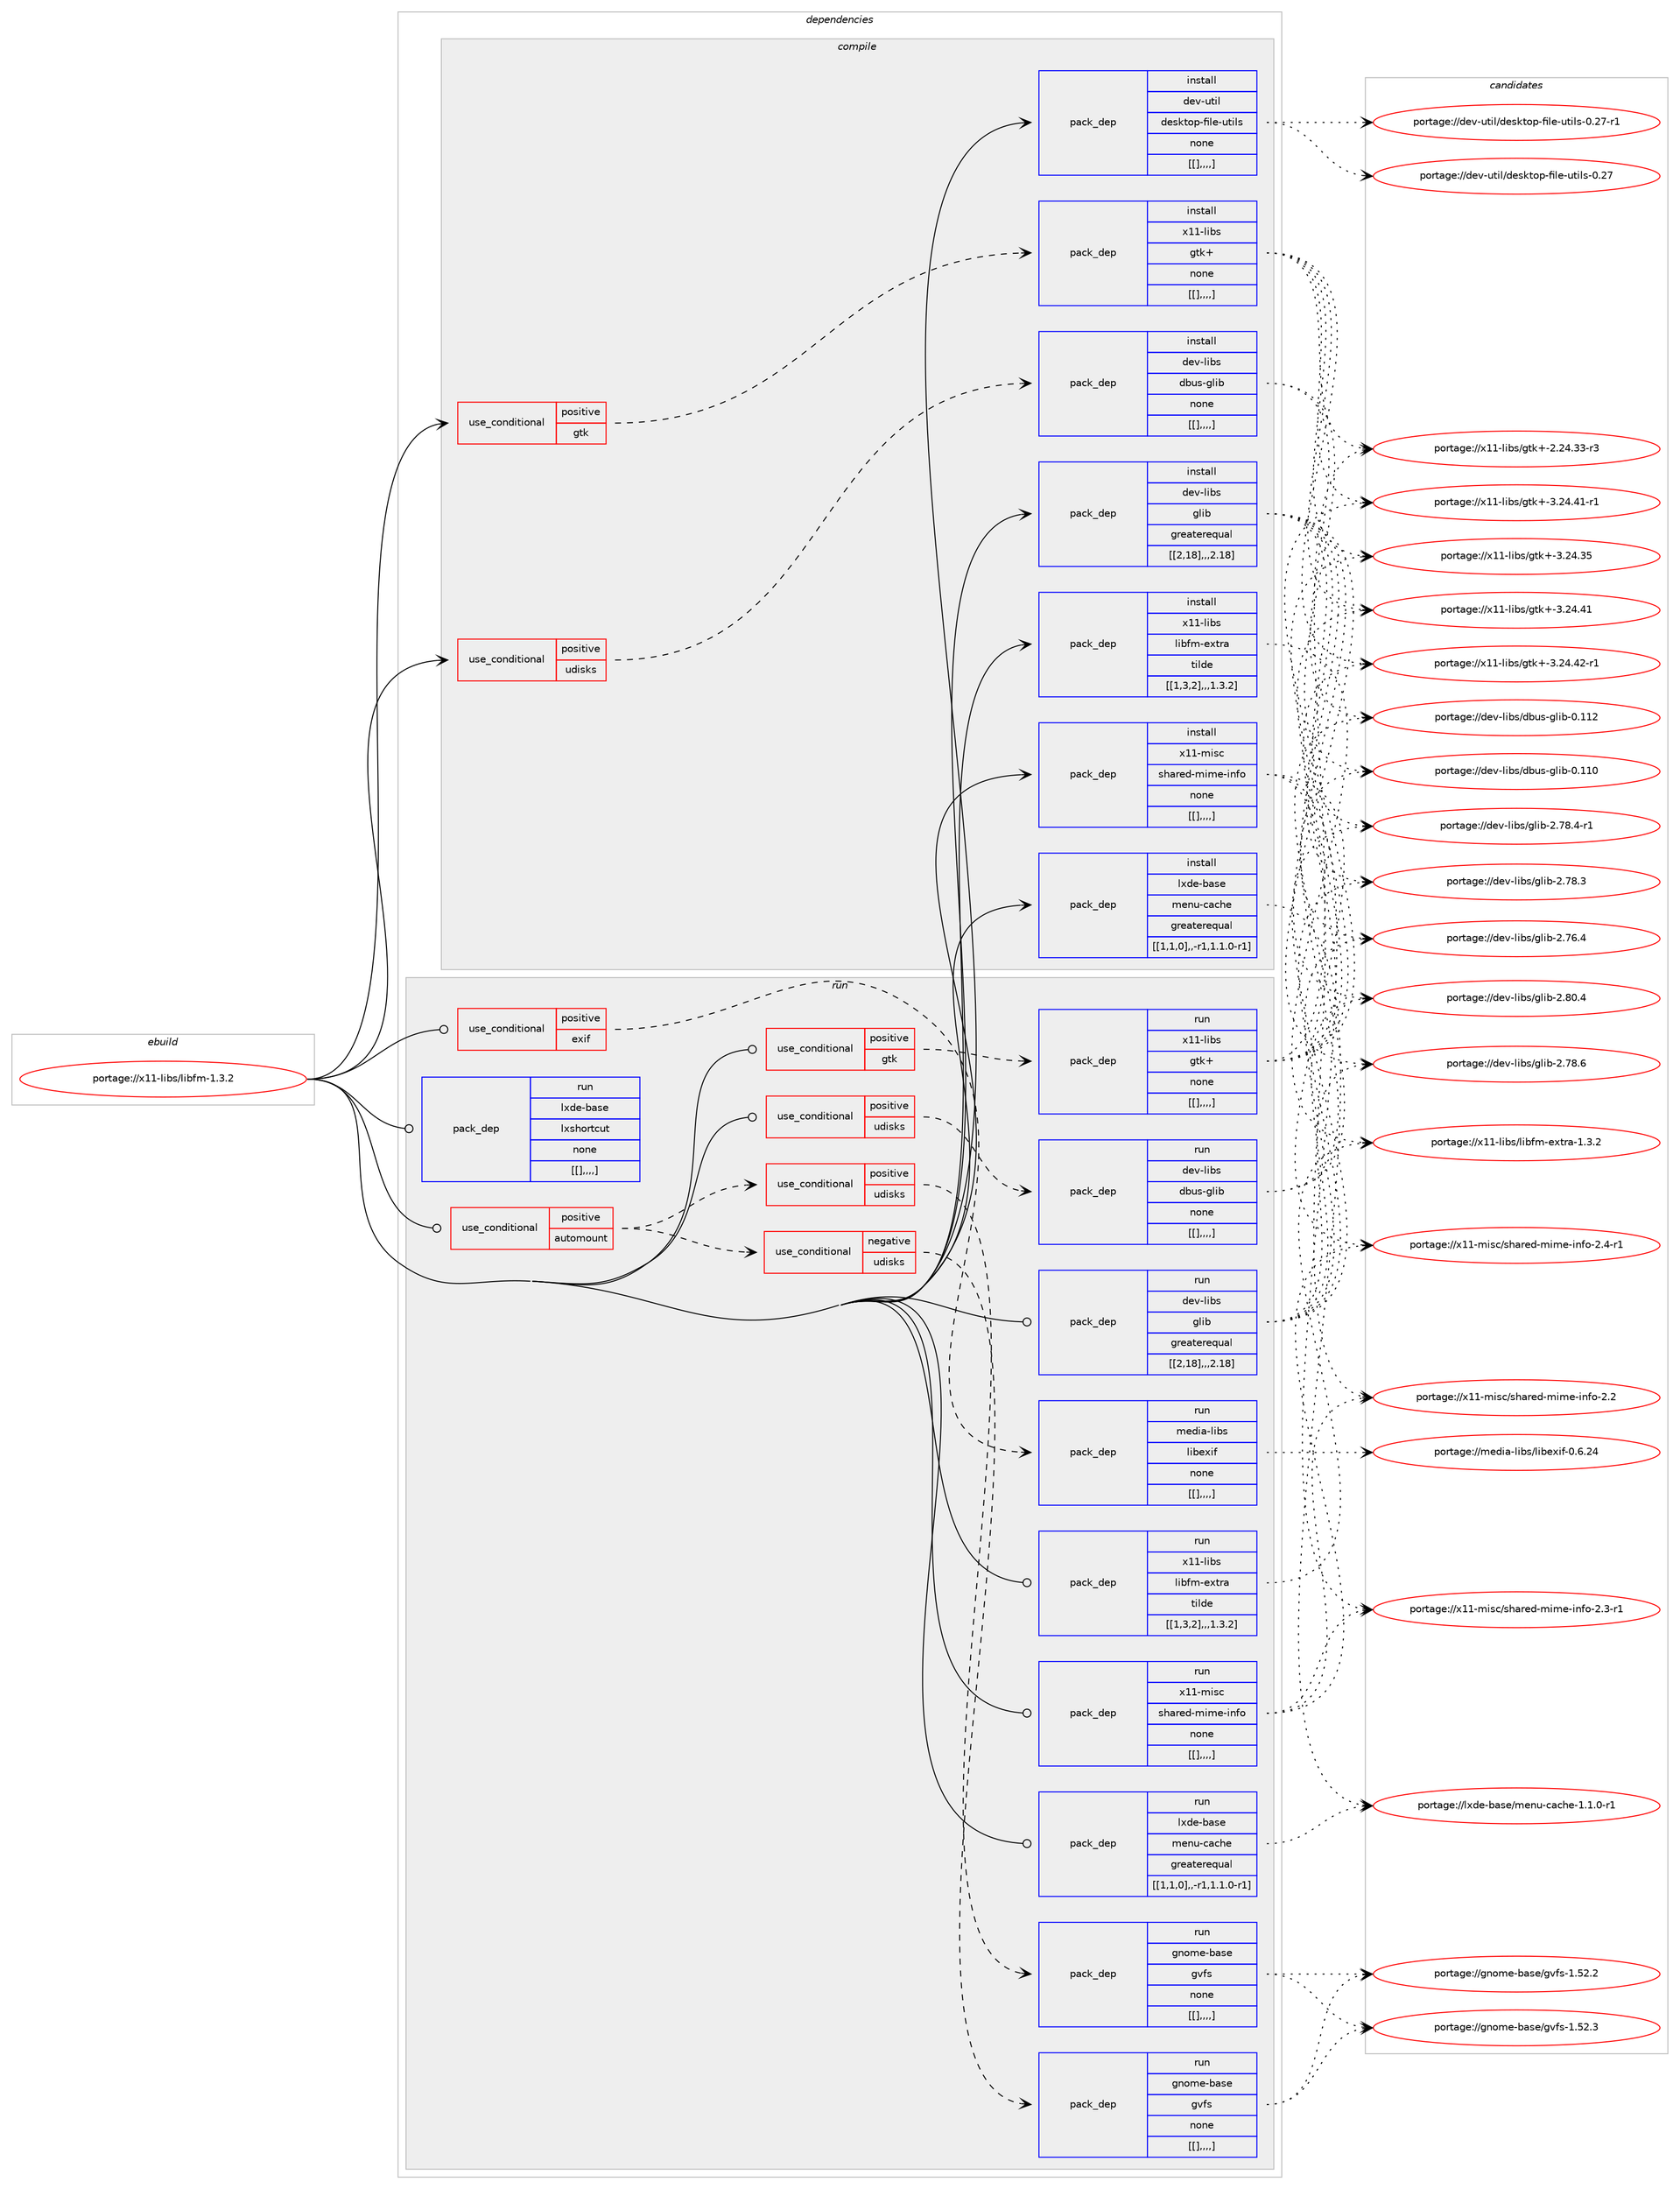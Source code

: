 digraph prolog {

# *************
# Graph options
# *************

newrank=true;
concentrate=true;
compound=true;
graph [rankdir=LR,fontname=Helvetica,fontsize=10,ranksep=1.5];#, ranksep=2.5, nodesep=0.2];
edge  [arrowhead=vee];
node  [fontname=Helvetica,fontsize=10];

# **********
# The ebuild
# **********

subgraph cluster_leftcol {
color=gray;
label=<<i>ebuild</i>>;
id [label="portage://x11-libs/libfm-1.3.2", color=red, width=4, href="../x11-libs/libfm-1.3.2.svg"];
}

# ****************
# The dependencies
# ****************

subgraph cluster_midcol {
color=gray;
label=<<i>dependencies</i>>;
subgraph cluster_compile {
fillcolor="#eeeeee";
style=filled;
label=<<i>compile</i>>;
subgraph cond126838 {
dependency477235 [label=<<TABLE BORDER="0" CELLBORDER="1" CELLSPACING="0" CELLPADDING="4"><TR><TD ROWSPAN="3" CELLPADDING="10">use_conditional</TD></TR><TR><TD>positive</TD></TR><TR><TD>gtk</TD></TR></TABLE>>, shape=none, color=red];
subgraph pack346889 {
dependency477236 [label=<<TABLE BORDER="0" CELLBORDER="1" CELLSPACING="0" CELLPADDING="4" WIDTH="220"><TR><TD ROWSPAN="6" CELLPADDING="30">pack_dep</TD></TR><TR><TD WIDTH="110">install</TD></TR><TR><TD>x11-libs</TD></TR><TR><TD>gtk+</TD></TR><TR><TD>none</TD></TR><TR><TD>[[],,,,]</TD></TR></TABLE>>, shape=none, color=blue];
}
dependency477235:e -> dependency477236:w [weight=20,style="dashed",arrowhead="vee"];
}
id:e -> dependency477235:w [weight=20,style="solid",arrowhead="vee"];
subgraph cond126839 {
dependency477237 [label=<<TABLE BORDER="0" CELLBORDER="1" CELLSPACING="0" CELLPADDING="4"><TR><TD ROWSPAN="3" CELLPADDING="10">use_conditional</TD></TR><TR><TD>positive</TD></TR><TR><TD>udisks</TD></TR></TABLE>>, shape=none, color=red];
subgraph pack346890 {
dependency477238 [label=<<TABLE BORDER="0" CELLBORDER="1" CELLSPACING="0" CELLPADDING="4" WIDTH="220"><TR><TD ROWSPAN="6" CELLPADDING="30">pack_dep</TD></TR><TR><TD WIDTH="110">install</TD></TR><TR><TD>dev-libs</TD></TR><TR><TD>dbus-glib</TD></TR><TR><TD>none</TD></TR><TR><TD>[[],,,,]</TD></TR></TABLE>>, shape=none, color=blue];
}
dependency477237:e -> dependency477238:w [weight=20,style="dashed",arrowhead="vee"];
}
id:e -> dependency477237:w [weight=20,style="solid",arrowhead="vee"];
subgraph pack346891 {
dependency477239 [label=<<TABLE BORDER="0" CELLBORDER="1" CELLSPACING="0" CELLPADDING="4" WIDTH="220"><TR><TD ROWSPAN="6" CELLPADDING="30">pack_dep</TD></TR><TR><TD WIDTH="110">install</TD></TR><TR><TD>dev-libs</TD></TR><TR><TD>glib</TD></TR><TR><TD>greaterequal</TD></TR><TR><TD>[[2,18],,,2.18]</TD></TR></TABLE>>, shape=none, color=blue];
}
id:e -> dependency477239:w [weight=20,style="solid",arrowhead="vee"];
subgraph pack346892 {
dependency477240 [label=<<TABLE BORDER="0" CELLBORDER="1" CELLSPACING="0" CELLPADDING="4" WIDTH="220"><TR><TD ROWSPAN="6" CELLPADDING="30">pack_dep</TD></TR><TR><TD WIDTH="110">install</TD></TR><TR><TD>dev-util</TD></TR><TR><TD>desktop-file-utils</TD></TR><TR><TD>none</TD></TR><TR><TD>[[],,,,]</TD></TR></TABLE>>, shape=none, color=blue];
}
id:e -> dependency477240:w [weight=20,style="solid",arrowhead="vee"];
subgraph pack346893 {
dependency477241 [label=<<TABLE BORDER="0" CELLBORDER="1" CELLSPACING="0" CELLPADDING="4" WIDTH="220"><TR><TD ROWSPAN="6" CELLPADDING="30">pack_dep</TD></TR><TR><TD WIDTH="110">install</TD></TR><TR><TD>lxde-base</TD></TR><TR><TD>menu-cache</TD></TR><TR><TD>greaterequal</TD></TR><TR><TD>[[1,1,0],,-r1,1.1.0-r1]</TD></TR></TABLE>>, shape=none, color=blue];
}
id:e -> dependency477241:w [weight=20,style="solid",arrowhead="vee"];
subgraph pack346894 {
dependency477242 [label=<<TABLE BORDER="0" CELLBORDER="1" CELLSPACING="0" CELLPADDING="4" WIDTH="220"><TR><TD ROWSPAN="6" CELLPADDING="30">pack_dep</TD></TR><TR><TD WIDTH="110">install</TD></TR><TR><TD>x11-libs</TD></TR><TR><TD>libfm-extra</TD></TR><TR><TD>tilde</TD></TR><TR><TD>[[1,3,2],,,1.3.2]</TD></TR></TABLE>>, shape=none, color=blue];
}
id:e -> dependency477242:w [weight=20,style="solid",arrowhead="vee"];
subgraph pack346895 {
dependency477243 [label=<<TABLE BORDER="0" CELLBORDER="1" CELLSPACING="0" CELLPADDING="4" WIDTH="220"><TR><TD ROWSPAN="6" CELLPADDING="30">pack_dep</TD></TR><TR><TD WIDTH="110">install</TD></TR><TR><TD>x11-misc</TD></TR><TR><TD>shared-mime-info</TD></TR><TR><TD>none</TD></TR><TR><TD>[[],,,,]</TD></TR></TABLE>>, shape=none, color=blue];
}
id:e -> dependency477243:w [weight=20,style="solid",arrowhead="vee"];
}
subgraph cluster_compileandrun {
fillcolor="#eeeeee";
style=filled;
label=<<i>compile and run</i>>;
}
subgraph cluster_run {
fillcolor="#eeeeee";
style=filled;
label=<<i>run</i>>;
subgraph cond126840 {
dependency477244 [label=<<TABLE BORDER="0" CELLBORDER="1" CELLSPACING="0" CELLPADDING="4"><TR><TD ROWSPAN="3" CELLPADDING="10">use_conditional</TD></TR><TR><TD>positive</TD></TR><TR><TD>automount</TD></TR></TABLE>>, shape=none, color=red];
subgraph cond126841 {
dependency477245 [label=<<TABLE BORDER="0" CELLBORDER="1" CELLSPACING="0" CELLPADDING="4"><TR><TD ROWSPAN="3" CELLPADDING="10">use_conditional</TD></TR><TR><TD>positive</TD></TR><TR><TD>udisks</TD></TR></TABLE>>, shape=none, color=red];
subgraph pack346896 {
dependency477246 [label=<<TABLE BORDER="0" CELLBORDER="1" CELLSPACING="0" CELLPADDING="4" WIDTH="220"><TR><TD ROWSPAN="6" CELLPADDING="30">pack_dep</TD></TR><TR><TD WIDTH="110">run</TD></TR><TR><TD>gnome-base</TD></TR><TR><TD>gvfs</TD></TR><TR><TD>none</TD></TR><TR><TD>[[],,,,]</TD></TR></TABLE>>, shape=none, color=blue];
}
dependency477245:e -> dependency477246:w [weight=20,style="dashed",arrowhead="vee"];
}
dependency477244:e -> dependency477245:w [weight=20,style="dashed",arrowhead="vee"];
subgraph cond126842 {
dependency477247 [label=<<TABLE BORDER="0" CELLBORDER="1" CELLSPACING="0" CELLPADDING="4"><TR><TD ROWSPAN="3" CELLPADDING="10">use_conditional</TD></TR><TR><TD>negative</TD></TR><TR><TD>udisks</TD></TR></TABLE>>, shape=none, color=red];
subgraph pack346897 {
dependency477248 [label=<<TABLE BORDER="0" CELLBORDER="1" CELLSPACING="0" CELLPADDING="4" WIDTH="220"><TR><TD ROWSPAN="6" CELLPADDING="30">pack_dep</TD></TR><TR><TD WIDTH="110">run</TD></TR><TR><TD>gnome-base</TD></TR><TR><TD>gvfs</TD></TR><TR><TD>none</TD></TR><TR><TD>[[],,,,]</TD></TR></TABLE>>, shape=none, color=blue];
}
dependency477247:e -> dependency477248:w [weight=20,style="dashed",arrowhead="vee"];
}
dependency477244:e -> dependency477247:w [weight=20,style="dashed",arrowhead="vee"];
}
id:e -> dependency477244:w [weight=20,style="solid",arrowhead="odot"];
subgraph cond126843 {
dependency477249 [label=<<TABLE BORDER="0" CELLBORDER="1" CELLSPACING="0" CELLPADDING="4"><TR><TD ROWSPAN="3" CELLPADDING="10">use_conditional</TD></TR><TR><TD>positive</TD></TR><TR><TD>exif</TD></TR></TABLE>>, shape=none, color=red];
subgraph pack346898 {
dependency477250 [label=<<TABLE BORDER="0" CELLBORDER="1" CELLSPACING="0" CELLPADDING="4" WIDTH="220"><TR><TD ROWSPAN="6" CELLPADDING="30">pack_dep</TD></TR><TR><TD WIDTH="110">run</TD></TR><TR><TD>media-libs</TD></TR><TR><TD>libexif</TD></TR><TR><TD>none</TD></TR><TR><TD>[[],,,,]</TD></TR></TABLE>>, shape=none, color=blue];
}
dependency477249:e -> dependency477250:w [weight=20,style="dashed",arrowhead="vee"];
}
id:e -> dependency477249:w [weight=20,style="solid",arrowhead="odot"];
subgraph cond126844 {
dependency477251 [label=<<TABLE BORDER="0" CELLBORDER="1" CELLSPACING="0" CELLPADDING="4"><TR><TD ROWSPAN="3" CELLPADDING="10">use_conditional</TD></TR><TR><TD>positive</TD></TR><TR><TD>gtk</TD></TR></TABLE>>, shape=none, color=red];
subgraph pack346899 {
dependency477252 [label=<<TABLE BORDER="0" CELLBORDER="1" CELLSPACING="0" CELLPADDING="4" WIDTH="220"><TR><TD ROWSPAN="6" CELLPADDING="30">pack_dep</TD></TR><TR><TD WIDTH="110">run</TD></TR><TR><TD>x11-libs</TD></TR><TR><TD>gtk+</TD></TR><TR><TD>none</TD></TR><TR><TD>[[],,,,]</TD></TR></TABLE>>, shape=none, color=blue];
}
dependency477251:e -> dependency477252:w [weight=20,style="dashed",arrowhead="vee"];
}
id:e -> dependency477251:w [weight=20,style="solid",arrowhead="odot"];
subgraph cond126845 {
dependency477253 [label=<<TABLE BORDER="0" CELLBORDER="1" CELLSPACING="0" CELLPADDING="4"><TR><TD ROWSPAN="3" CELLPADDING="10">use_conditional</TD></TR><TR><TD>positive</TD></TR><TR><TD>udisks</TD></TR></TABLE>>, shape=none, color=red];
subgraph pack346900 {
dependency477254 [label=<<TABLE BORDER="0" CELLBORDER="1" CELLSPACING="0" CELLPADDING="4" WIDTH="220"><TR><TD ROWSPAN="6" CELLPADDING="30">pack_dep</TD></TR><TR><TD WIDTH="110">run</TD></TR><TR><TD>dev-libs</TD></TR><TR><TD>dbus-glib</TD></TR><TR><TD>none</TD></TR><TR><TD>[[],,,,]</TD></TR></TABLE>>, shape=none, color=blue];
}
dependency477253:e -> dependency477254:w [weight=20,style="dashed",arrowhead="vee"];
}
id:e -> dependency477253:w [weight=20,style="solid",arrowhead="odot"];
subgraph pack346901 {
dependency477255 [label=<<TABLE BORDER="0" CELLBORDER="1" CELLSPACING="0" CELLPADDING="4" WIDTH="220"><TR><TD ROWSPAN="6" CELLPADDING="30">pack_dep</TD></TR><TR><TD WIDTH="110">run</TD></TR><TR><TD>dev-libs</TD></TR><TR><TD>glib</TD></TR><TR><TD>greaterequal</TD></TR><TR><TD>[[2,18],,,2.18]</TD></TR></TABLE>>, shape=none, color=blue];
}
id:e -> dependency477255:w [weight=20,style="solid",arrowhead="odot"];
subgraph pack346902 {
dependency477256 [label=<<TABLE BORDER="0" CELLBORDER="1" CELLSPACING="0" CELLPADDING="4" WIDTH="220"><TR><TD ROWSPAN="6" CELLPADDING="30">pack_dep</TD></TR><TR><TD WIDTH="110">run</TD></TR><TR><TD>lxde-base</TD></TR><TR><TD>menu-cache</TD></TR><TR><TD>greaterequal</TD></TR><TR><TD>[[1,1,0],,-r1,1.1.0-r1]</TD></TR></TABLE>>, shape=none, color=blue];
}
id:e -> dependency477256:w [weight=20,style="solid",arrowhead="odot"];
subgraph pack346903 {
dependency477257 [label=<<TABLE BORDER="0" CELLBORDER="1" CELLSPACING="0" CELLPADDING="4" WIDTH="220"><TR><TD ROWSPAN="6" CELLPADDING="30">pack_dep</TD></TR><TR><TD WIDTH="110">run</TD></TR><TR><TD>x11-libs</TD></TR><TR><TD>libfm-extra</TD></TR><TR><TD>tilde</TD></TR><TR><TD>[[1,3,2],,,1.3.2]</TD></TR></TABLE>>, shape=none, color=blue];
}
id:e -> dependency477257:w [weight=20,style="solid",arrowhead="odot"];
subgraph pack346904 {
dependency477258 [label=<<TABLE BORDER="0" CELLBORDER="1" CELLSPACING="0" CELLPADDING="4" WIDTH="220"><TR><TD ROWSPAN="6" CELLPADDING="30">pack_dep</TD></TR><TR><TD WIDTH="110">run</TD></TR><TR><TD>x11-misc</TD></TR><TR><TD>shared-mime-info</TD></TR><TR><TD>none</TD></TR><TR><TD>[[],,,,]</TD></TR></TABLE>>, shape=none, color=blue];
}
id:e -> dependency477258:w [weight=20,style="solid",arrowhead="odot"];
subgraph pack346905 {
dependency477259 [label=<<TABLE BORDER="0" CELLBORDER="1" CELLSPACING="0" CELLPADDING="4" WIDTH="220"><TR><TD ROWSPAN="6" CELLPADDING="30">pack_dep</TD></TR><TR><TD WIDTH="110">run</TD></TR><TR><TD>lxde-base</TD></TR><TR><TD>lxshortcut</TD></TR><TR><TD>none</TD></TR><TR><TD>[[],,,,]</TD></TR></TABLE>>, shape=none, color=blue];
}
id:e -> dependency477259:w [weight=20,style="solid",arrowhead="odot"];
}
}

# **************
# The candidates
# **************

subgraph cluster_choices {
rank=same;
color=gray;
label=<<i>candidates</i>>;

subgraph choice346889 {
color=black;
nodesep=1;
choice12049494510810598115471031161074345514650524652504511449 [label="portage://x11-libs/gtk+-3.24.42-r1", color=red, width=4,href="../x11-libs/gtk+-3.24.42-r1.svg"];
choice12049494510810598115471031161074345514650524652494511449 [label="portage://x11-libs/gtk+-3.24.41-r1", color=red, width=4,href="../x11-libs/gtk+-3.24.41-r1.svg"];
choice1204949451081059811547103116107434551465052465249 [label="portage://x11-libs/gtk+-3.24.41", color=red, width=4,href="../x11-libs/gtk+-3.24.41.svg"];
choice1204949451081059811547103116107434551465052465153 [label="portage://x11-libs/gtk+-3.24.35", color=red, width=4,href="../x11-libs/gtk+-3.24.35.svg"];
choice12049494510810598115471031161074345504650524651514511451 [label="portage://x11-libs/gtk+-2.24.33-r3", color=red, width=4,href="../x11-libs/gtk+-2.24.33-r3.svg"];
dependency477236:e -> choice12049494510810598115471031161074345514650524652504511449:w [style=dotted,weight="100"];
dependency477236:e -> choice12049494510810598115471031161074345514650524652494511449:w [style=dotted,weight="100"];
dependency477236:e -> choice1204949451081059811547103116107434551465052465249:w [style=dotted,weight="100"];
dependency477236:e -> choice1204949451081059811547103116107434551465052465153:w [style=dotted,weight="100"];
dependency477236:e -> choice12049494510810598115471031161074345504650524651514511451:w [style=dotted,weight="100"];
}
subgraph choice346890 {
color=black;
nodesep=1;
choice100101118451081059811547100981171154510310810598454846494950 [label="portage://dev-libs/dbus-glib-0.112", color=red, width=4,href="../dev-libs/dbus-glib-0.112.svg"];
choice100101118451081059811547100981171154510310810598454846494948 [label="portage://dev-libs/dbus-glib-0.110", color=red, width=4,href="../dev-libs/dbus-glib-0.110.svg"];
dependency477238:e -> choice100101118451081059811547100981171154510310810598454846494950:w [style=dotted,weight="100"];
dependency477238:e -> choice100101118451081059811547100981171154510310810598454846494948:w [style=dotted,weight="100"];
}
subgraph choice346891 {
color=black;
nodesep=1;
choice1001011184510810598115471031081059845504656484652 [label="portage://dev-libs/glib-2.80.4", color=red, width=4,href="../dev-libs/glib-2.80.4.svg"];
choice1001011184510810598115471031081059845504655564654 [label="portage://dev-libs/glib-2.78.6", color=red, width=4,href="../dev-libs/glib-2.78.6.svg"];
choice10010111845108105981154710310810598455046555646524511449 [label="portage://dev-libs/glib-2.78.4-r1", color=red, width=4,href="../dev-libs/glib-2.78.4-r1.svg"];
choice1001011184510810598115471031081059845504655564651 [label="portage://dev-libs/glib-2.78.3", color=red, width=4,href="../dev-libs/glib-2.78.3.svg"];
choice1001011184510810598115471031081059845504655544652 [label="portage://dev-libs/glib-2.76.4", color=red, width=4,href="../dev-libs/glib-2.76.4.svg"];
dependency477239:e -> choice1001011184510810598115471031081059845504656484652:w [style=dotted,weight="100"];
dependency477239:e -> choice1001011184510810598115471031081059845504655564654:w [style=dotted,weight="100"];
dependency477239:e -> choice10010111845108105981154710310810598455046555646524511449:w [style=dotted,weight="100"];
dependency477239:e -> choice1001011184510810598115471031081059845504655564651:w [style=dotted,weight="100"];
dependency477239:e -> choice1001011184510810598115471031081059845504655544652:w [style=dotted,weight="100"];
}
subgraph choice346892 {
color=black;
nodesep=1;
choice1001011184511711610510847100101115107116111112451021051081014511711610510811545484650554511449 [label="portage://dev-util/desktop-file-utils-0.27-r1", color=red, width=4,href="../dev-util/desktop-file-utils-0.27-r1.svg"];
choice100101118451171161051084710010111510711611111245102105108101451171161051081154548465055 [label="portage://dev-util/desktop-file-utils-0.27", color=red, width=4,href="../dev-util/desktop-file-utils-0.27.svg"];
dependency477240:e -> choice1001011184511711610510847100101115107116111112451021051081014511711610510811545484650554511449:w [style=dotted,weight="100"];
dependency477240:e -> choice100101118451171161051084710010111510711611111245102105108101451171161051081154548465055:w [style=dotted,weight="100"];
}
subgraph choice346893 {
color=black;
nodesep=1;
choice10812010010145989711510147109101110117459997991041014549464946484511449 [label="portage://lxde-base/menu-cache-1.1.0-r1", color=red, width=4,href="../lxde-base/menu-cache-1.1.0-r1.svg"];
dependency477241:e -> choice10812010010145989711510147109101110117459997991041014549464946484511449:w [style=dotted,weight="100"];
}
subgraph choice346894 {
color=black;
nodesep=1;
choice1204949451081059811547108105981021094510112011611497454946514650 [label="portage://x11-libs/libfm-extra-1.3.2", color=red, width=4,href="../x11-libs/libfm-extra-1.3.2.svg"];
dependency477242:e -> choice1204949451081059811547108105981021094510112011611497454946514650:w [style=dotted,weight="100"];
}
subgraph choice346895 {
color=black;
nodesep=1;
choice1204949451091051159947115104971141011004510910510910145105110102111455046524511449 [label="portage://x11-misc/shared-mime-info-2.4-r1", color=red, width=4,href="../x11-misc/shared-mime-info-2.4-r1.svg"];
choice1204949451091051159947115104971141011004510910510910145105110102111455046514511449 [label="portage://x11-misc/shared-mime-info-2.3-r1", color=red, width=4,href="../x11-misc/shared-mime-info-2.3-r1.svg"];
choice120494945109105115994711510497114101100451091051091014510511010211145504650 [label="portage://x11-misc/shared-mime-info-2.2", color=red, width=4,href="../x11-misc/shared-mime-info-2.2.svg"];
dependency477243:e -> choice1204949451091051159947115104971141011004510910510910145105110102111455046524511449:w [style=dotted,weight="100"];
dependency477243:e -> choice1204949451091051159947115104971141011004510910510910145105110102111455046514511449:w [style=dotted,weight="100"];
dependency477243:e -> choice120494945109105115994711510497114101100451091051091014510511010211145504650:w [style=dotted,weight="100"];
}
subgraph choice346896 {
color=black;
nodesep=1;
choice1031101111091014598971151014710311810211545494653504651 [label="portage://gnome-base/gvfs-1.52.3", color=red, width=4,href="../gnome-base/gvfs-1.52.3.svg"];
choice1031101111091014598971151014710311810211545494653504650 [label="portage://gnome-base/gvfs-1.52.2", color=red, width=4,href="../gnome-base/gvfs-1.52.2.svg"];
dependency477246:e -> choice1031101111091014598971151014710311810211545494653504651:w [style=dotted,weight="100"];
dependency477246:e -> choice1031101111091014598971151014710311810211545494653504650:w [style=dotted,weight="100"];
}
subgraph choice346897 {
color=black;
nodesep=1;
choice1031101111091014598971151014710311810211545494653504651 [label="portage://gnome-base/gvfs-1.52.3", color=red, width=4,href="../gnome-base/gvfs-1.52.3.svg"];
choice1031101111091014598971151014710311810211545494653504650 [label="portage://gnome-base/gvfs-1.52.2", color=red, width=4,href="../gnome-base/gvfs-1.52.2.svg"];
dependency477248:e -> choice1031101111091014598971151014710311810211545494653504651:w [style=dotted,weight="100"];
dependency477248:e -> choice1031101111091014598971151014710311810211545494653504650:w [style=dotted,weight="100"];
}
subgraph choice346898 {
color=black;
nodesep=1;
choice109101100105974510810598115471081059810112010510245484654465052 [label="portage://media-libs/libexif-0.6.24", color=red, width=4,href="../media-libs/libexif-0.6.24.svg"];
dependency477250:e -> choice109101100105974510810598115471081059810112010510245484654465052:w [style=dotted,weight="100"];
}
subgraph choice346899 {
color=black;
nodesep=1;
choice12049494510810598115471031161074345514650524652504511449 [label="portage://x11-libs/gtk+-3.24.42-r1", color=red, width=4,href="../x11-libs/gtk+-3.24.42-r1.svg"];
choice12049494510810598115471031161074345514650524652494511449 [label="portage://x11-libs/gtk+-3.24.41-r1", color=red, width=4,href="../x11-libs/gtk+-3.24.41-r1.svg"];
choice1204949451081059811547103116107434551465052465249 [label="portage://x11-libs/gtk+-3.24.41", color=red, width=4,href="../x11-libs/gtk+-3.24.41.svg"];
choice1204949451081059811547103116107434551465052465153 [label="portage://x11-libs/gtk+-3.24.35", color=red, width=4,href="../x11-libs/gtk+-3.24.35.svg"];
choice12049494510810598115471031161074345504650524651514511451 [label="portage://x11-libs/gtk+-2.24.33-r3", color=red, width=4,href="../x11-libs/gtk+-2.24.33-r3.svg"];
dependency477252:e -> choice12049494510810598115471031161074345514650524652504511449:w [style=dotted,weight="100"];
dependency477252:e -> choice12049494510810598115471031161074345514650524652494511449:w [style=dotted,weight="100"];
dependency477252:e -> choice1204949451081059811547103116107434551465052465249:w [style=dotted,weight="100"];
dependency477252:e -> choice1204949451081059811547103116107434551465052465153:w [style=dotted,weight="100"];
dependency477252:e -> choice12049494510810598115471031161074345504650524651514511451:w [style=dotted,weight="100"];
}
subgraph choice346900 {
color=black;
nodesep=1;
choice100101118451081059811547100981171154510310810598454846494950 [label="portage://dev-libs/dbus-glib-0.112", color=red, width=4,href="../dev-libs/dbus-glib-0.112.svg"];
choice100101118451081059811547100981171154510310810598454846494948 [label="portage://dev-libs/dbus-glib-0.110", color=red, width=4,href="../dev-libs/dbus-glib-0.110.svg"];
dependency477254:e -> choice100101118451081059811547100981171154510310810598454846494950:w [style=dotted,weight="100"];
dependency477254:e -> choice100101118451081059811547100981171154510310810598454846494948:w [style=dotted,weight="100"];
}
subgraph choice346901 {
color=black;
nodesep=1;
choice1001011184510810598115471031081059845504656484652 [label="portage://dev-libs/glib-2.80.4", color=red, width=4,href="../dev-libs/glib-2.80.4.svg"];
choice1001011184510810598115471031081059845504655564654 [label="portage://dev-libs/glib-2.78.6", color=red, width=4,href="../dev-libs/glib-2.78.6.svg"];
choice10010111845108105981154710310810598455046555646524511449 [label="portage://dev-libs/glib-2.78.4-r1", color=red, width=4,href="../dev-libs/glib-2.78.4-r1.svg"];
choice1001011184510810598115471031081059845504655564651 [label="portage://dev-libs/glib-2.78.3", color=red, width=4,href="../dev-libs/glib-2.78.3.svg"];
choice1001011184510810598115471031081059845504655544652 [label="portage://dev-libs/glib-2.76.4", color=red, width=4,href="../dev-libs/glib-2.76.4.svg"];
dependency477255:e -> choice1001011184510810598115471031081059845504656484652:w [style=dotted,weight="100"];
dependency477255:e -> choice1001011184510810598115471031081059845504655564654:w [style=dotted,weight="100"];
dependency477255:e -> choice10010111845108105981154710310810598455046555646524511449:w [style=dotted,weight="100"];
dependency477255:e -> choice1001011184510810598115471031081059845504655564651:w [style=dotted,weight="100"];
dependency477255:e -> choice1001011184510810598115471031081059845504655544652:w [style=dotted,weight="100"];
}
subgraph choice346902 {
color=black;
nodesep=1;
choice10812010010145989711510147109101110117459997991041014549464946484511449 [label="portage://lxde-base/menu-cache-1.1.0-r1", color=red, width=4,href="../lxde-base/menu-cache-1.1.0-r1.svg"];
dependency477256:e -> choice10812010010145989711510147109101110117459997991041014549464946484511449:w [style=dotted,weight="100"];
}
subgraph choice346903 {
color=black;
nodesep=1;
choice1204949451081059811547108105981021094510112011611497454946514650 [label="portage://x11-libs/libfm-extra-1.3.2", color=red, width=4,href="../x11-libs/libfm-extra-1.3.2.svg"];
dependency477257:e -> choice1204949451081059811547108105981021094510112011611497454946514650:w [style=dotted,weight="100"];
}
subgraph choice346904 {
color=black;
nodesep=1;
choice1204949451091051159947115104971141011004510910510910145105110102111455046524511449 [label="portage://x11-misc/shared-mime-info-2.4-r1", color=red, width=4,href="../x11-misc/shared-mime-info-2.4-r1.svg"];
choice1204949451091051159947115104971141011004510910510910145105110102111455046514511449 [label="portage://x11-misc/shared-mime-info-2.3-r1", color=red, width=4,href="../x11-misc/shared-mime-info-2.3-r1.svg"];
choice120494945109105115994711510497114101100451091051091014510511010211145504650 [label="portage://x11-misc/shared-mime-info-2.2", color=red, width=4,href="../x11-misc/shared-mime-info-2.2.svg"];
dependency477258:e -> choice1204949451091051159947115104971141011004510910510910145105110102111455046524511449:w [style=dotted,weight="100"];
dependency477258:e -> choice1204949451091051159947115104971141011004510910510910145105110102111455046514511449:w [style=dotted,weight="100"];
dependency477258:e -> choice120494945109105115994711510497114101100451091051091014510511010211145504650:w [style=dotted,weight="100"];
}
subgraph choice346905 {
color=black;
nodesep=1;
}
}

}
